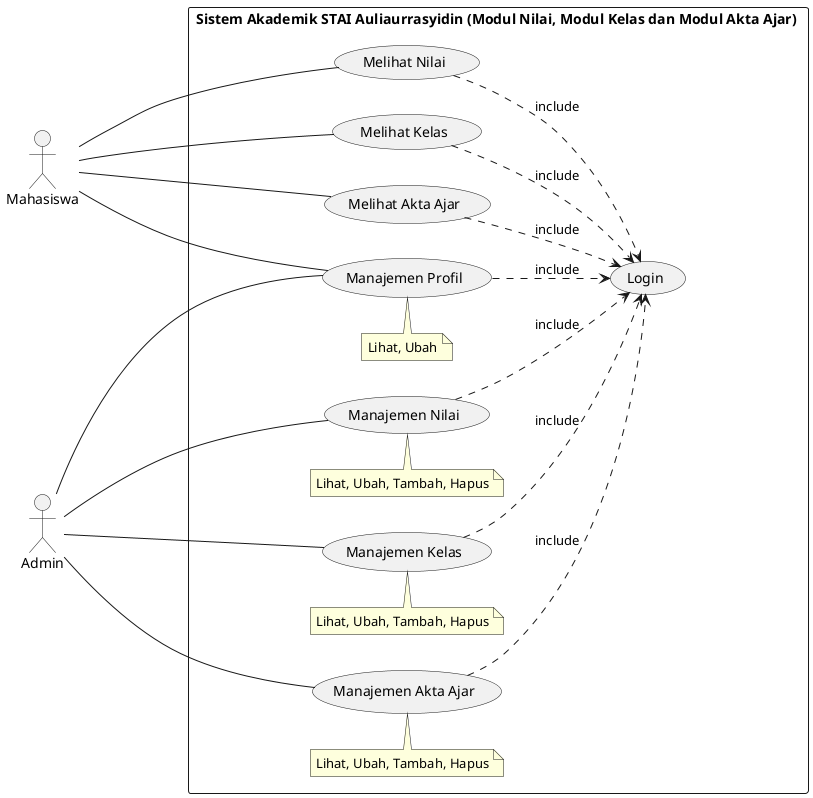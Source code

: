 @startuml usecase_akademik
left to right direction
skinparam packageStyle rectangle
actor Mahasiswa
actor Admin
rectangle "Sistem Akademik STAI Auliaurrasyidin (Modul Nilai, Modul Kelas dan Modul Akta Ajar) " {

    Mahasiswa --- (Melihat Nilai)

    Mahasiswa --- (Melihat Kelas)

    Mahasiswa --- (Melihat Akta Ajar)

    Admin --- (Manajemen Profil)
    Mahasiswa --- (Manajemen Profil)
    note top of (Manajemen Profil) : Lihat, Ubah

    Admin --- (Manajemen Kelas)
    note top of (Manajemen Kelas) : Lihat, Ubah, Tambah, Hapus

    Admin --- (Manajemen Akta Ajar)
    note top of (Manajemen Akta Ajar) : Lihat, Ubah, Tambah, Hapus

    Admin --- (Manajemen Nilai)
    note top of (Manajemen Nilai) : Lihat, Ubah, Tambah, Hapus

    (Melihat Nilai) ..> (Login) : include
    (Melihat Kelas) ..> (Login) : include
    (Melihat Akta Ajar) ..> (Login) : include
    (Manajemen Profil) ..> (Login) : include
    (Manajemen Kelas) ..> (Login) : include
    (Manajemen Nilai) ..> (Login) : include
    (Manajemen Akta Ajar) ..> (Login) : include

    }
@enduml